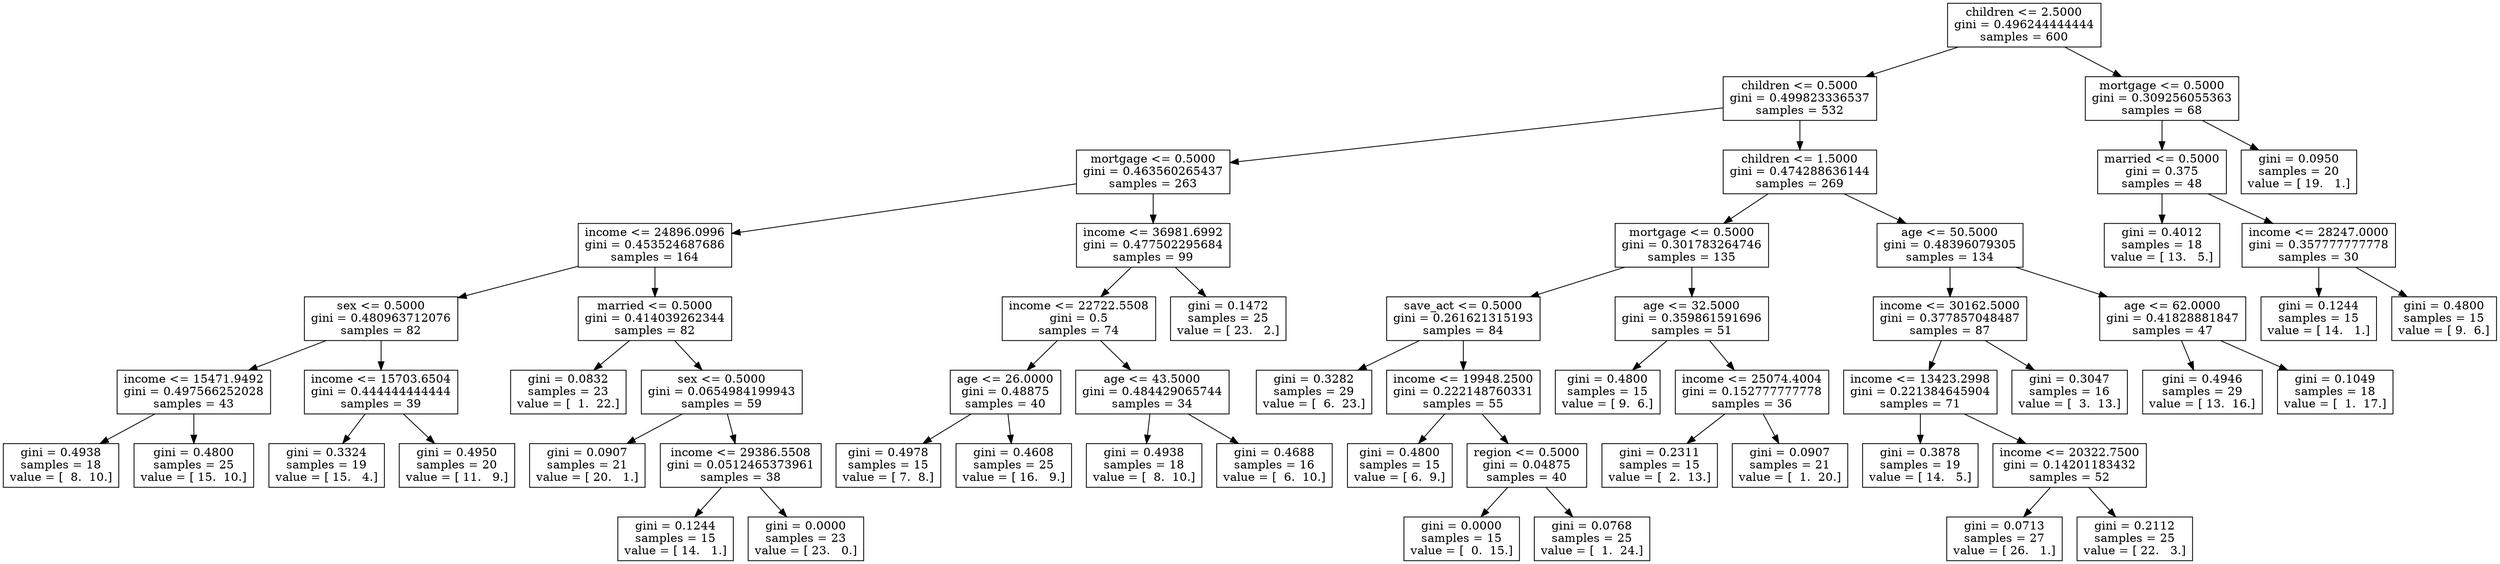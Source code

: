 digraph Tree {
0 [label="children <= 2.5000\ngini = 0.496244444444\nsamples = 600", shape="box"] ;
1 [label="children <= 0.5000\ngini = 0.499823336537\nsamples = 532", shape="box"] ;
0 -> 1 ;
2 [label="mortgage <= 0.5000\ngini = 0.463560265437\nsamples = 263", shape="box"] ;
1 -> 2 ;
3 [label="income <= 24896.0996\ngini = 0.453524687686\nsamples = 164", shape="box"] ;
2 -> 3 ;
4 [label="sex <= 0.5000\ngini = 0.480963712076\nsamples = 82", shape="box"] ;
3 -> 4 ;
5 [label="income <= 15471.9492\ngini = 0.497566252028\nsamples = 43", shape="box"] ;
4 -> 5 ;
6 [label="gini = 0.4938\nsamples = 18\nvalue = [  8.  10.]", shape="box"] ;
5 -> 6 ;
7 [label="gini = 0.4800\nsamples = 25\nvalue = [ 15.  10.]", shape="box"] ;
5 -> 7 ;
8 [label="income <= 15703.6504\ngini = 0.444444444444\nsamples = 39", shape="box"] ;
4 -> 8 ;
9 [label="gini = 0.3324\nsamples = 19\nvalue = [ 15.   4.]", shape="box"] ;
8 -> 9 ;
10 [label="gini = 0.4950\nsamples = 20\nvalue = [ 11.   9.]", shape="box"] ;
8 -> 10 ;
11 [label="married <= 0.5000\ngini = 0.414039262344\nsamples = 82", shape="box"] ;
3 -> 11 ;
12 [label="gini = 0.0832\nsamples = 23\nvalue = [  1.  22.]", shape="box"] ;
11 -> 12 ;
13 [label="sex <= 0.5000\ngini = 0.0654984199943\nsamples = 59", shape="box"] ;
11 -> 13 ;
14 [label="gini = 0.0907\nsamples = 21\nvalue = [ 20.   1.]", shape="box"] ;
13 -> 14 ;
15 [label="income <= 29386.5508\ngini = 0.0512465373961\nsamples = 38", shape="box"] ;
13 -> 15 ;
16 [label="gini = 0.1244\nsamples = 15\nvalue = [ 14.   1.]", shape="box"] ;
15 -> 16 ;
17 [label="gini = 0.0000\nsamples = 23\nvalue = [ 23.   0.]", shape="box"] ;
15 -> 17 ;
18 [label="income <= 36981.6992\ngini = 0.477502295684\nsamples = 99", shape="box"] ;
2 -> 18 ;
19 [label="income <= 22722.5508\ngini = 0.5\nsamples = 74", shape="box"] ;
18 -> 19 ;
20 [label="age <= 26.0000\ngini = 0.48875\nsamples = 40", shape="box"] ;
19 -> 20 ;
21 [label="gini = 0.4978\nsamples = 15\nvalue = [ 7.  8.]", shape="box"] ;
20 -> 21 ;
22 [label="gini = 0.4608\nsamples = 25\nvalue = [ 16.   9.]", shape="box"] ;
20 -> 22 ;
23 [label="age <= 43.5000\ngini = 0.484429065744\nsamples = 34", shape="box"] ;
19 -> 23 ;
24 [label="gini = 0.4938\nsamples = 18\nvalue = [  8.  10.]", shape="box"] ;
23 -> 24 ;
25 [label="gini = 0.4688\nsamples = 16\nvalue = [  6.  10.]", shape="box"] ;
23 -> 25 ;
26 [label="gini = 0.1472\nsamples = 25\nvalue = [ 23.   2.]", shape="box"] ;
18 -> 26 ;
27 [label="children <= 1.5000\ngini = 0.474288636144\nsamples = 269", shape="box"] ;
1 -> 27 ;
28 [label="mortgage <= 0.5000\ngini = 0.301783264746\nsamples = 135", shape="box"] ;
27 -> 28 ;
29 [label="save_act <= 0.5000\ngini = 0.261621315193\nsamples = 84", shape="box"] ;
28 -> 29 ;
30 [label="gini = 0.3282\nsamples = 29\nvalue = [  6.  23.]", shape="box"] ;
29 -> 30 ;
31 [label="income <= 19948.2500\ngini = 0.222148760331\nsamples = 55", shape="box"] ;
29 -> 31 ;
32 [label="gini = 0.4800\nsamples = 15\nvalue = [ 6.  9.]", shape="box"] ;
31 -> 32 ;
33 [label="region <= 0.5000\ngini = 0.04875\nsamples = 40", shape="box"] ;
31 -> 33 ;
34 [label="gini = 0.0000\nsamples = 15\nvalue = [  0.  15.]", shape="box"] ;
33 -> 34 ;
35 [label="gini = 0.0768\nsamples = 25\nvalue = [  1.  24.]", shape="box"] ;
33 -> 35 ;
36 [label="age <= 32.5000\ngini = 0.359861591696\nsamples = 51", shape="box"] ;
28 -> 36 ;
37 [label="gini = 0.4800\nsamples = 15\nvalue = [ 9.  6.]", shape="box"] ;
36 -> 37 ;
38 [label="income <= 25074.4004\ngini = 0.152777777778\nsamples = 36", shape="box"] ;
36 -> 38 ;
39 [label="gini = 0.2311\nsamples = 15\nvalue = [  2.  13.]", shape="box"] ;
38 -> 39 ;
40 [label="gini = 0.0907\nsamples = 21\nvalue = [  1.  20.]", shape="box"] ;
38 -> 40 ;
41 [label="age <= 50.5000\ngini = 0.48396079305\nsamples = 134", shape="box"] ;
27 -> 41 ;
42 [label="income <= 30162.5000\ngini = 0.377857048487\nsamples = 87", shape="box"] ;
41 -> 42 ;
43 [label="income <= 13423.2998\ngini = 0.221384645904\nsamples = 71", shape="box"] ;
42 -> 43 ;
44 [label="gini = 0.3878\nsamples = 19\nvalue = [ 14.   5.]", shape="box"] ;
43 -> 44 ;
45 [label="income <= 20322.7500\ngini = 0.14201183432\nsamples = 52", shape="box"] ;
43 -> 45 ;
46 [label="gini = 0.0713\nsamples = 27\nvalue = [ 26.   1.]", shape="box"] ;
45 -> 46 ;
47 [label="gini = 0.2112\nsamples = 25\nvalue = [ 22.   3.]", shape="box"] ;
45 -> 47 ;
48 [label="gini = 0.3047\nsamples = 16\nvalue = [  3.  13.]", shape="box"] ;
42 -> 48 ;
49 [label="age <= 62.0000\ngini = 0.41828881847\nsamples = 47", shape="box"] ;
41 -> 49 ;
50 [label="gini = 0.4946\nsamples = 29\nvalue = [ 13.  16.]", shape="box"] ;
49 -> 50 ;
51 [label="gini = 0.1049\nsamples = 18\nvalue = [  1.  17.]", shape="box"] ;
49 -> 51 ;
52 [label="mortgage <= 0.5000\ngini = 0.309256055363\nsamples = 68", shape="box"] ;
0 -> 52 ;
53 [label="married <= 0.5000\ngini = 0.375\nsamples = 48", shape="box"] ;
52 -> 53 ;
54 [label="gini = 0.4012\nsamples = 18\nvalue = [ 13.   5.]", shape="box"] ;
53 -> 54 ;
55 [label="income <= 28247.0000\ngini = 0.357777777778\nsamples = 30", shape="box"] ;
53 -> 55 ;
56 [label="gini = 0.1244\nsamples = 15\nvalue = [ 14.   1.]", shape="box"] ;
55 -> 56 ;
57 [label="gini = 0.4800\nsamples = 15\nvalue = [ 9.  6.]", shape="box"] ;
55 -> 57 ;
58 [label="gini = 0.0950\nsamples = 20\nvalue = [ 19.   1.]", shape="box"] ;
52 -> 58 ;
}
